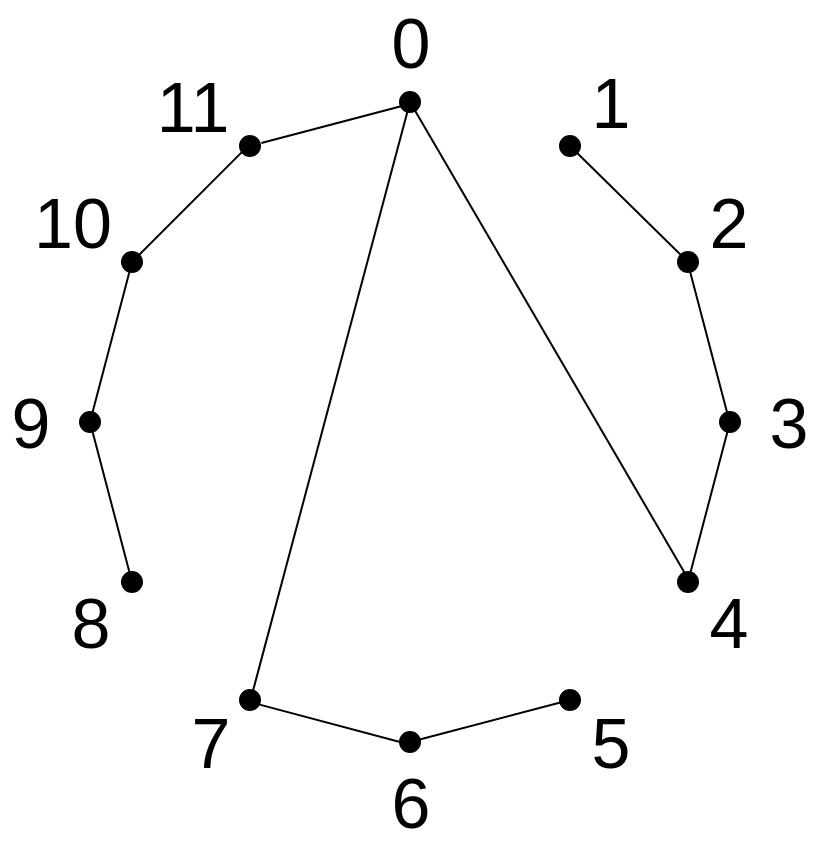 <mxfile version="13.4.5" type="device"><diagram id="oViKj02sHRcmMcX9jmpi" name="ページ1"><mxGraphModel dx="1086" dy="768" grid="1" gridSize="10" guides="1" tooltips="1" connect="1" arrows="1" fold="1" page="1" pageScale="1" pageWidth="827" pageHeight="1169" math="0" shadow="0"><root><mxCell id="0"/><mxCell id="1" parent="0"/><mxCell id="FZG2g-dPJ3-t9SR0oFh8-131" value="" style="ellipse;whiteSpace=wrap;html=1;aspect=fixed;fillColor=#000000;" parent="1" vertex="1"><mxGeometry x="375" y="535" width="10" height="10" as="geometry"/></mxCell><mxCell id="FZG2g-dPJ3-t9SR0oFh8-132" value="" style="ellipse;whiteSpace=wrap;html=1;aspect=fixed;fillColor=#000000;" parent="1" vertex="1"><mxGeometry x="535" y="375" width="10" height="10" as="geometry"/></mxCell><mxCell id="FZG2g-dPJ3-t9SR0oFh8-133" value="" style="ellipse;whiteSpace=wrap;html=1;aspect=fixed;fillColor=#000000;" parent="1" vertex="1"><mxGeometry x="215" y="375" width="10" height="10" as="geometry"/></mxCell><mxCell id="FZG2g-dPJ3-t9SR0oFh8-134" value="" style="ellipse;whiteSpace=wrap;html=1;aspect=fixed;fillColor=#000000;" parent="1" vertex="1"><mxGeometry x="375" y="215" width="10" height="10" as="geometry"/></mxCell><mxCell id="FZG2g-dPJ3-t9SR0oFh8-135" value="" style="ellipse;whiteSpace=wrap;html=1;aspect=fixed;fillColor=#000000;" parent="1" vertex="1"><mxGeometry x="455" y="514" width="10" height="10" as="geometry"/></mxCell><mxCell id="FZG2g-dPJ3-t9SR0oFh8-136" value="" style="ellipse;whiteSpace=wrap;html=1;aspect=fixed;fillColor=#000000;" parent="1" vertex="1"><mxGeometry x="295" y="514" width="10" height="10" as="geometry"/></mxCell><mxCell id="FZG2g-dPJ3-t9SR0oFh8-137" value="" style="ellipse;whiteSpace=wrap;html=1;aspect=fixed;fillColor=#000000;" parent="1" vertex="1"><mxGeometry x="236" y="455" width="10" height="10" as="geometry"/></mxCell><mxCell id="FZG2g-dPJ3-t9SR0oFh8-138" value="" style="ellipse;whiteSpace=wrap;html=1;aspect=fixed;fillColor=#000000;" parent="1" vertex="1"><mxGeometry x="236" y="295" width="10" height="10" as="geometry"/></mxCell><mxCell id="FZG2g-dPJ3-t9SR0oFh8-139" value="" style="ellipse;whiteSpace=wrap;html=1;aspect=fixed;fillColor=#000000;" parent="1" vertex="1"><mxGeometry x="295" y="237" width="10" height="10" as="geometry"/></mxCell><mxCell id="FZG2g-dPJ3-t9SR0oFh8-140" value="" style="ellipse;whiteSpace=wrap;html=1;aspect=fixed;fillColor=#000000;" parent="1" vertex="1"><mxGeometry x="455" y="237" width="10" height="10" as="geometry"/></mxCell><mxCell id="FZG2g-dPJ3-t9SR0oFh8-141" value="" style="ellipse;whiteSpace=wrap;html=1;aspect=fixed;fillColor=#000000;" parent="1" vertex="1"><mxGeometry x="514" y="295" width="10" height="10" as="geometry"/></mxCell><mxCell id="FZG2g-dPJ3-t9SR0oFh8-142" value="" style="ellipse;whiteSpace=wrap;html=1;aspect=fixed;fillColor=#000000;" parent="1" vertex="1"><mxGeometry x="514" y="455" width="10" height="10" as="geometry"/></mxCell><mxCell id="FZG2g-dPJ3-t9SR0oFh8-143" value="" style="endArrow=none;html=1;" parent="1" target="FZG2g-dPJ3-t9SR0oFh8-138" edge="1"><mxGeometry width="50" height="50" relative="1" as="geometry"><mxPoint x="220" y="380.0" as="sourcePoint"/><mxPoint x="270" y="330" as="targetPoint"/></mxGeometry></mxCell><mxCell id="FZG2g-dPJ3-t9SR0oFh8-144" value="" style="endArrow=none;html=1;" parent="1" source="FZG2g-dPJ3-t9SR0oFh8-137" edge="1"><mxGeometry width="50" height="50" relative="1" as="geometry"><mxPoint x="240" y="460" as="sourcePoint"/><mxPoint x="220" y="380.0" as="targetPoint"/></mxGeometry></mxCell><mxCell id="FZG2g-dPJ3-t9SR0oFh8-145" value="" style="endArrow=none;html=1;exitX=0.4;exitY=0.5;exitDx=0;exitDy=0;exitPerimeter=0;" parent="1" edge="1"><mxGeometry width="50" height="50" relative="1" as="geometry"><mxPoint x="459" y="241" as="sourcePoint"/><mxPoint x="519" y="300" as="targetPoint"/></mxGeometry></mxCell><mxCell id="FZG2g-dPJ3-t9SR0oFh8-146" value="" style="endArrow=none;html=1;" parent="1" edge="1"><mxGeometry width="50" height="50" relative="1" as="geometry"><mxPoint x="520" y="456.16" as="sourcePoint"/><mxPoint x="539.733" y="380.997" as="targetPoint"/></mxGeometry></mxCell><mxCell id="FZG2g-dPJ3-t9SR0oFh8-147" value="" style="endArrow=none;html=1;" parent="1" edge="1"><mxGeometry width="50" height="50" relative="1" as="geometry"><mxPoint x="539.003" y="377.003" as="sourcePoint"/><mxPoint x="519.27" y="301.84" as="targetPoint"/></mxGeometry></mxCell><mxCell id="FZG2g-dPJ3-t9SR0oFh8-148" value="" style="endArrow=none;html=1;" parent="1" source="FZG2g-dPJ3-t9SR0oFh8-131" target="FZG2g-dPJ3-t9SR0oFh8-135" edge="1"><mxGeometry width="50" height="50" relative="1" as="geometry"><mxPoint x="385" y="540.16" as="sourcePoint"/><mxPoint x="404.755" y="465.002" as="targetPoint"/></mxGeometry></mxCell><mxCell id="FZG2g-dPJ3-t9SR0oFh8-149" value="" style="endArrow=none;html=1;entryX=0;entryY=0.5;entryDx=0;entryDy=0;exitX=0.984;exitY=0.732;exitDx=0;exitDy=0;exitPerimeter=0;" parent="1" source="FZG2g-dPJ3-t9SR0oFh8-136" target="FZG2g-dPJ3-t9SR0oFh8-131" edge="1"><mxGeometry width="50" height="50" relative="1" as="geometry"><mxPoint x="304" y="515" as="sourcePoint"/><mxPoint x="259.755" y="324.842" as="targetPoint"/></mxGeometry></mxCell><mxCell id="FZG2g-dPJ3-t9SR0oFh8-150" value="" style="endArrow=none;html=1;" parent="1" edge="1"><mxGeometry width="50" height="50" relative="1" as="geometry"><mxPoint x="305.678" y="240.467" as="sourcePoint"/><mxPoint x="376.003" y="221.997" as="targetPoint"/></mxGeometry></mxCell><mxCell id="FZG2g-dPJ3-t9SR0oFh8-151" value="" style="endArrow=none;html=1;" parent="1" edge="1"><mxGeometry width="50" height="50" relative="1" as="geometry"><mxPoint x="243.996" y="297.004" as="sourcePoint"/><mxPoint x="295.924" y="245.076" as="targetPoint"/></mxGeometry></mxCell><mxCell id="FZG2g-dPJ3-t9SR0oFh8-152" value="" style="endArrow=none;html=1;" parent="1" edge="1"><mxGeometry width="50" height="50" relative="1" as="geometry"><mxPoint x="520" y="460.0" as="sourcePoint"/><mxPoint x="380" y="220" as="targetPoint"/></mxGeometry></mxCell><mxCell id="FZG2g-dPJ3-t9SR0oFh8-153" value="" style="endArrow=none;html=1;" parent="1" edge="1"><mxGeometry width="50" height="50" relative="1" as="geometry"><mxPoint x="380" y="220" as="sourcePoint"/><mxPoint x="300" y="520.0" as="targetPoint"/></mxGeometry></mxCell><mxCell id="FZG2g-dPJ3-t9SR0oFh8-154" value="&lt;font&gt;&lt;font style=&quot;font-size: 35px&quot;&gt;0&lt;/font&gt;&lt;br&gt;&lt;/font&gt;" style="text;html=1;align=center;verticalAlign=middle;resizable=0;points=[];autosize=1;" parent="1" vertex="1"><mxGeometry x="365" y="175" width="30" height="30" as="geometry"/></mxCell><mxCell id="FZG2g-dPJ3-t9SR0oFh8-155" value="&lt;font&gt;&lt;font style=&quot;font-size: 35px&quot;&gt;1&lt;/font&gt;&lt;br&gt;&lt;/font&gt;" style="text;html=1;align=center;verticalAlign=middle;resizable=0;points=[];autosize=1;" parent="1" vertex="1"><mxGeometry x="465" y="205" width="30" height="30" as="geometry"/></mxCell><mxCell id="FZG2g-dPJ3-t9SR0oFh8-156" value="&lt;font&gt;&lt;font style=&quot;font-size: 35px&quot;&gt;2&lt;/font&gt;&lt;br&gt;&lt;/font&gt;" style="text;html=1;align=center;verticalAlign=middle;resizable=0;points=[];autosize=1;" parent="1" vertex="1"><mxGeometry x="524" y="265" width="30" height="30" as="geometry"/></mxCell><mxCell id="FZG2g-dPJ3-t9SR0oFh8-157" value="&lt;font&gt;&lt;font style=&quot;font-size: 35px&quot;&gt;3&lt;/font&gt;&lt;span style=&quot;color: rgba(0 , 0 , 0 , 0) ; font-family: monospace ; font-size: 0px&quot;&gt;%3CmxGraphModel%3E%3Croot%3E%3CmxCell%20id%3D%220%22%2F%3E%3CmxCell%20id%3D%221%22%20parent%3D%220%22%2F%3E%3CmxCell%20id%3D%222%22%20value%3D%22%26lt%3Bfont%26gt%3B%26lt%3Bfont%20style%3D%26quot%3Bfont-size%3A%2035px%26quot%3B%26gt%3B1%26lt%3B%2Ffont%26gt%3B%26lt%3Bbr%26gt%3B%26lt%3B%2Ffont%26gt%3B%22%20style%3D%22text%3Bhtml%3D1%3Balign%3Dcenter%3BverticalAlign%3Dmiddle%3Bresizable%3D0%3Bpoints%3D%5B%5D%3Bautosize%3D1%3B%22%20vertex%3D%221%22%20parent%3D%221%22%3E%3CmxGeometry%20x%3D%22445%22%20y%3D%22185%22%20width%3D%2230%22%20height%3D%2230%22%20as%3D%22geometry%22%2F%3E%3C%2FmxCell%3E%3C%2Froot%3E%3C%2FmxGraphModel%3E&lt;/span&gt;&lt;br&gt;&lt;/font&gt;" style="text;html=1;align=center;verticalAlign=middle;resizable=0;points=[];autosize=1;" parent="1" vertex="1"><mxGeometry x="554" y="365" width="30" height="30" as="geometry"/></mxCell><mxCell id="FZG2g-dPJ3-t9SR0oFh8-158" value="&lt;font&gt;&lt;font style=&quot;font-size: 35px&quot;&gt;4&lt;/font&gt;&lt;br&gt;&lt;/font&gt;" style="text;html=1;align=center;verticalAlign=middle;resizable=0;points=[];autosize=1;" parent="1" vertex="1"><mxGeometry x="524" y="465" width="30" height="30" as="geometry"/></mxCell><mxCell id="FZG2g-dPJ3-t9SR0oFh8-159" value="&lt;font&gt;&lt;font style=&quot;font-size: 35px&quot;&gt;5&lt;/font&gt;&lt;br&gt;&lt;/font&gt;" style="text;html=1;align=center;verticalAlign=middle;resizable=0;points=[];autosize=1;" parent="1" vertex="1"><mxGeometry x="465" y="525" width="30" height="30" as="geometry"/></mxCell><mxCell id="FZG2g-dPJ3-t9SR0oFh8-160" value="&lt;font&gt;&lt;font style=&quot;font-size: 35px&quot;&gt;6&lt;/font&gt;&lt;br&gt;&lt;/font&gt;" style="text;html=1;align=center;verticalAlign=middle;resizable=0;points=[];autosize=1;" parent="1" vertex="1"><mxGeometry x="365" y="555" width="30" height="30" as="geometry"/></mxCell><mxCell id="FZG2g-dPJ3-t9SR0oFh8-161" value="&lt;font&gt;&lt;font style=&quot;font-size: 35px&quot;&gt;7&lt;/font&gt;&lt;br&gt;&lt;/font&gt;" style="text;html=1;align=center;verticalAlign=middle;resizable=0;points=[];autosize=1;" parent="1" vertex="1"><mxGeometry x="265" y="525" width="30" height="30" as="geometry"/></mxCell><mxCell id="FZG2g-dPJ3-t9SR0oFh8-162" value="&lt;font&gt;&lt;font style=&quot;font-size: 35px&quot;&gt;8&lt;/font&gt;&lt;br&gt;&lt;/font&gt;" style="text;html=1;align=center;verticalAlign=middle;resizable=0;points=[];autosize=1;" parent="1" vertex="1"><mxGeometry x="205" y="465" width="30" height="30" as="geometry"/></mxCell><mxCell id="FZG2g-dPJ3-t9SR0oFh8-163" value="&lt;font&gt;&lt;font style=&quot;font-size: 35px&quot;&gt;9&lt;/font&gt;&lt;br&gt;&lt;/font&gt;" style="text;html=1;align=center;verticalAlign=middle;resizable=0;points=[];autosize=1;" parent="1" vertex="1"><mxGeometry x="175" y="365" width="30" height="30" as="geometry"/></mxCell><mxCell id="FZG2g-dPJ3-t9SR0oFh8-164" value="&lt;font&gt;&lt;font style=&quot;font-size: 35px&quot;&gt;10&lt;/font&gt;&lt;br&gt;&lt;/font&gt;" style="text;html=1;align=center;verticalAlign=middle;resizable=0;points=[];autosize=1;" parent="1" vertex="1"><mxGeometry x="186" y="265" width="50" height="30" as="geometry"/></mxCell><mxCell id="FZG2g-dPJ3-t9SR0oFh8-165" value="&lt;font&gt;&lt;font style=&quot;font-size: 35px&quot;&gt;11&lt;/font&gt;&lt;br&gt;&lt;/font&gt;" style="text;html=1;align=center;verticalAlign=middle;resizable=0;points=[];autosize=1;" parent="1" vertex="1"><mxGeometry x="246" y="207" width="50" height="30" as="geometry"/></mxCell></root></mxGraphModel></diagram></mxfile>